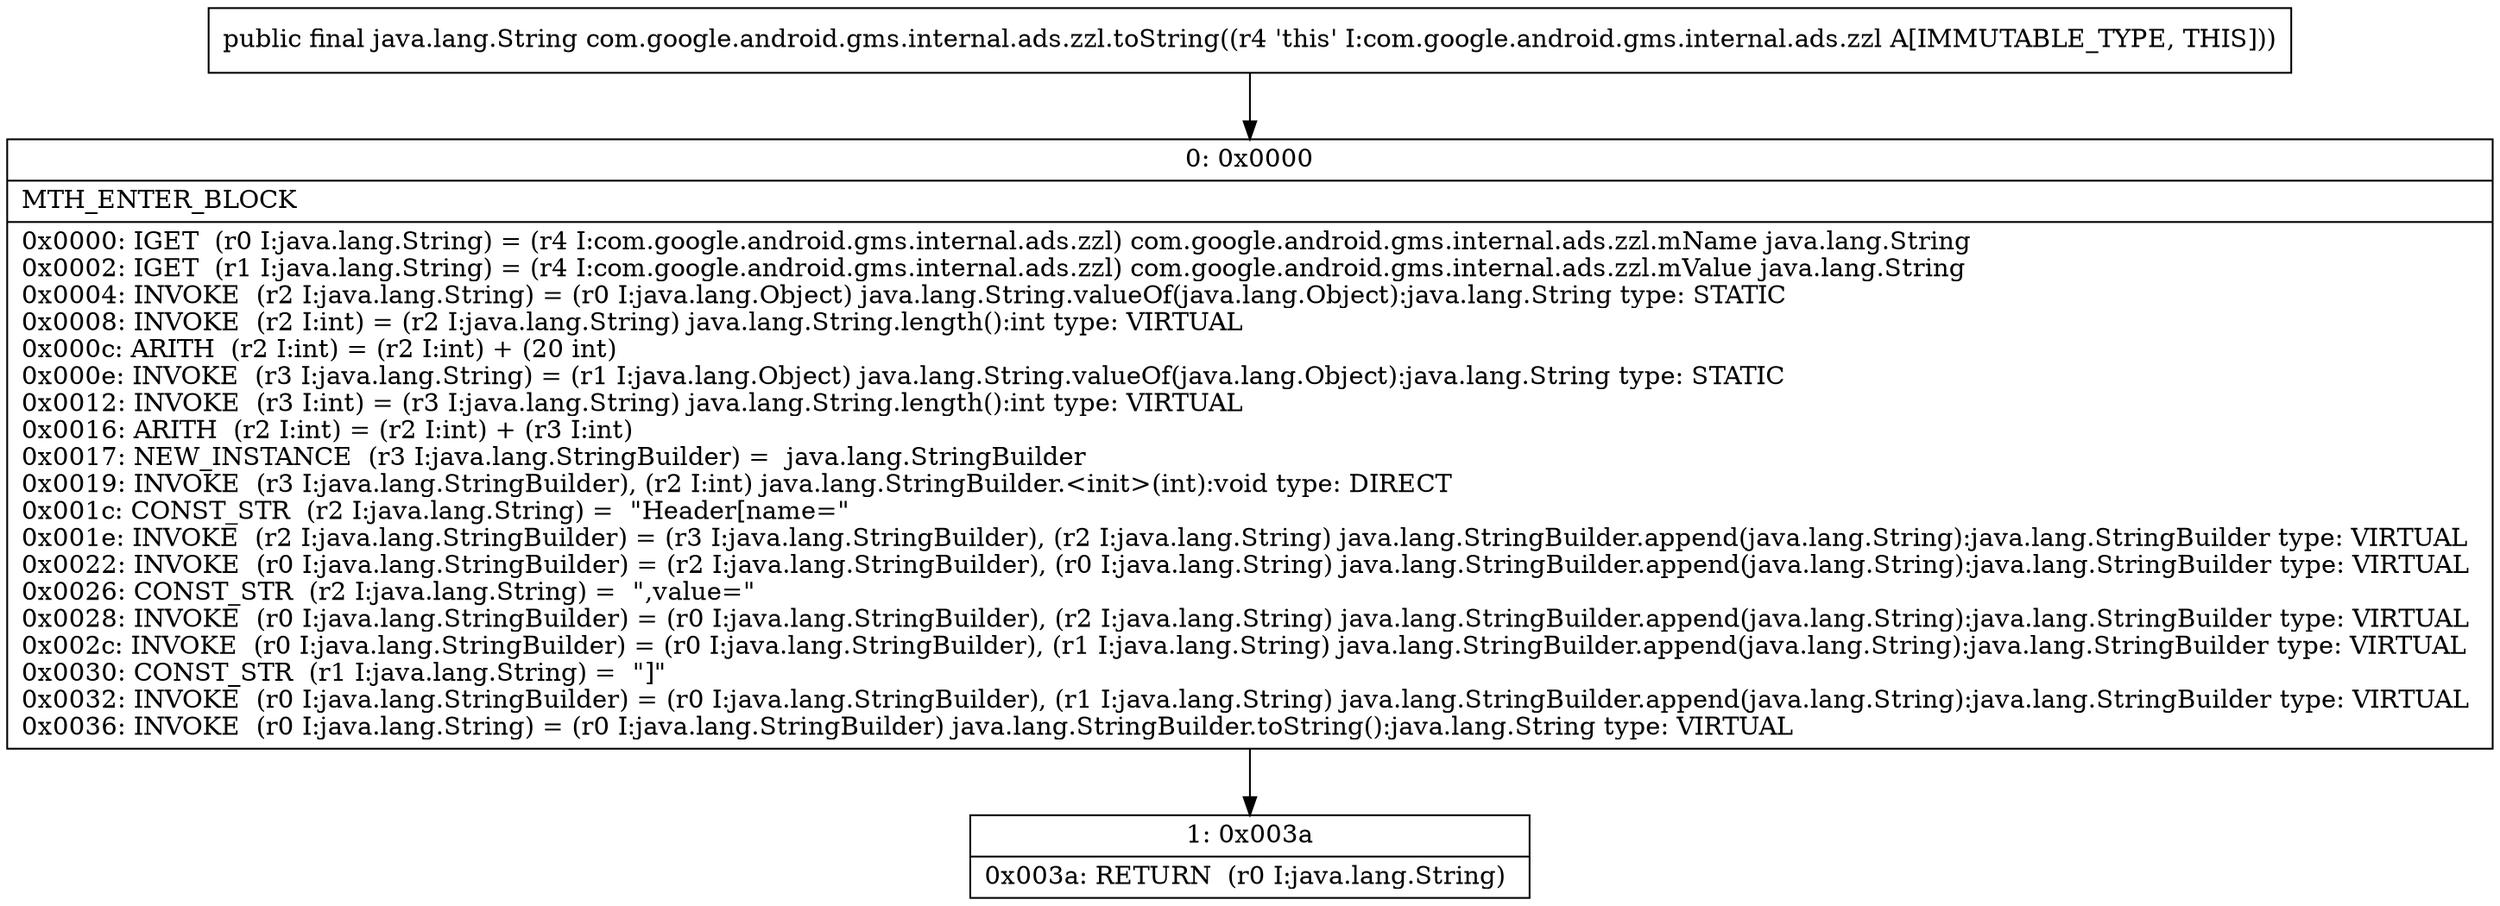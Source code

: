 digraph "CFG forcom.google.android.gms.internal.ads.zzl.toString()Ljava\/lang\/String;" {
Node_0 [shape=record,label="{0\:\ 0x0000|MTH_ENTER_BLOCK\l|0x0000: IGET  (r0 I:java.lang.String) = (r4 I:com.google.android.gms.internal.ads.zzl) com.google.android.gms.internal.ads.zzl.mName java.lang.String \l0x0002: IGET  (r1 I:java.lang.String) = (r4 I:com.google.android.gms.internal.ads.zzl) com.google.android.gms.internal.ads.zzl.mValue java.lang.String \l0x0004: INVOKE  (r2 I:java.lang.String) = (r0 I:java.lang.Object) java.lang.String.valueOf(java.lang.Object):java.lang.String type: STATIC \l0x0008: INVOKE  (r2 I:int) = (r2 I:java.lang.String) java.lang.String.length():int type: VIRTUAL \l0x000c: ARITH  (r2 I:int) = (r2 I:int) + (20 int) \l0x000e: INVOKE  (r3 I:java.lang.String) = (r1 I:java.lang.Object) java.lang.String.valueOf(java.lang.Object):java.lang.String type: STATIC \l0x0012: INVOKE  (r3 I:int) = (r3 I:java.lang.String) java.lang.String.length():int type: VIRTUAL \l0x0016: ARITH  (r2 I:int) = (r2 I:int) + (r3 I:int) \l0x0017: NEW_INSTANCE  (r3 I:java.lang.StringBuilder) =  java.lang.StringBuilder \l0x0019: INVOKE  (r3 I:java.lang.StringBuilder), (r2 I:int) java.lang.StringBuilder.\<init\>(int):void type: DIRECT \l0x001c: CONST_STR  (r2 I:java.lang.String) =  \"Header[name=\" \l0x001e: INVOKE  (r2 I:java.lang.StringBuilder) = (r3 I:java.lang.StringBuilder), (r2 I:java.lang.String) java.lang.StringBuilder.append(java.lang.String):java.lang.StringBuilder type: VIRTUAL \l0x0022: INVOKE  (r0 I:java.lang.StringBuilder) = (r2 I:java.lang.StringBuilder), (r0 I:java.lang.String) java.lang.StringBuilder.append(java.lang.String):java.lang.StringBuilder type: VIRTUAL \l0x0026: CONST_STR  (r2 I:java.lang.String) =  \",value=\" \l0x0028: INVOKE  (r0 I:java.lang.StringBuilder) = (r0 I:java.lang.StringBuilder), (r2 I:java.lang.String) java.lang.StringBuilder.append(java.lang.String):java.lang.StringBuilder type: VIRTUAL \l0x002c: INVOKE  (r0 I:java.lang.StringBuilder) = (r0 I:java.lang.StringBuilder), (r1 I:java.lang.String) java.lang.StringBuilder.append(java.lang.String):java.lang.StringBuilder type: VIRTUAL \l0x0030: CONST_STR  (r1 I:java.lang.String) =  \"]\" \l0x0032: INVOKE  (r0 I:java.lang.StringBuilder) = (r0 I:java.lang.StringBuilder), (r1 I:java.lang.String) java.lang.StringBuilder.append(java.lang.String):java.lang.StringBuilder type: VIRTUAL \l0x0036: INVOKE  (r0 I:java.lang.String) = (r0 I:java.lang.StringBuilder) java.lang.StringBuilder.toString():java.lang.String type: VIRTUAL \l}"];
Node_1 [shape=record,label="{1\:\ 0x003a|0x003a: RETURN  (r0 I:java.lang.String) \l}"];
MethodNode[shape=record,label="{public final java.lang.String com.google.android.gms.internal.ads.zzl.toString((r4 'this' I:com.google.android.gms.internal.ads.zzl A[IMMUTABLE_TYPE, THIS])) }"];
MethodNode -> Node_0;
Node_0 -> Node_1;
}


